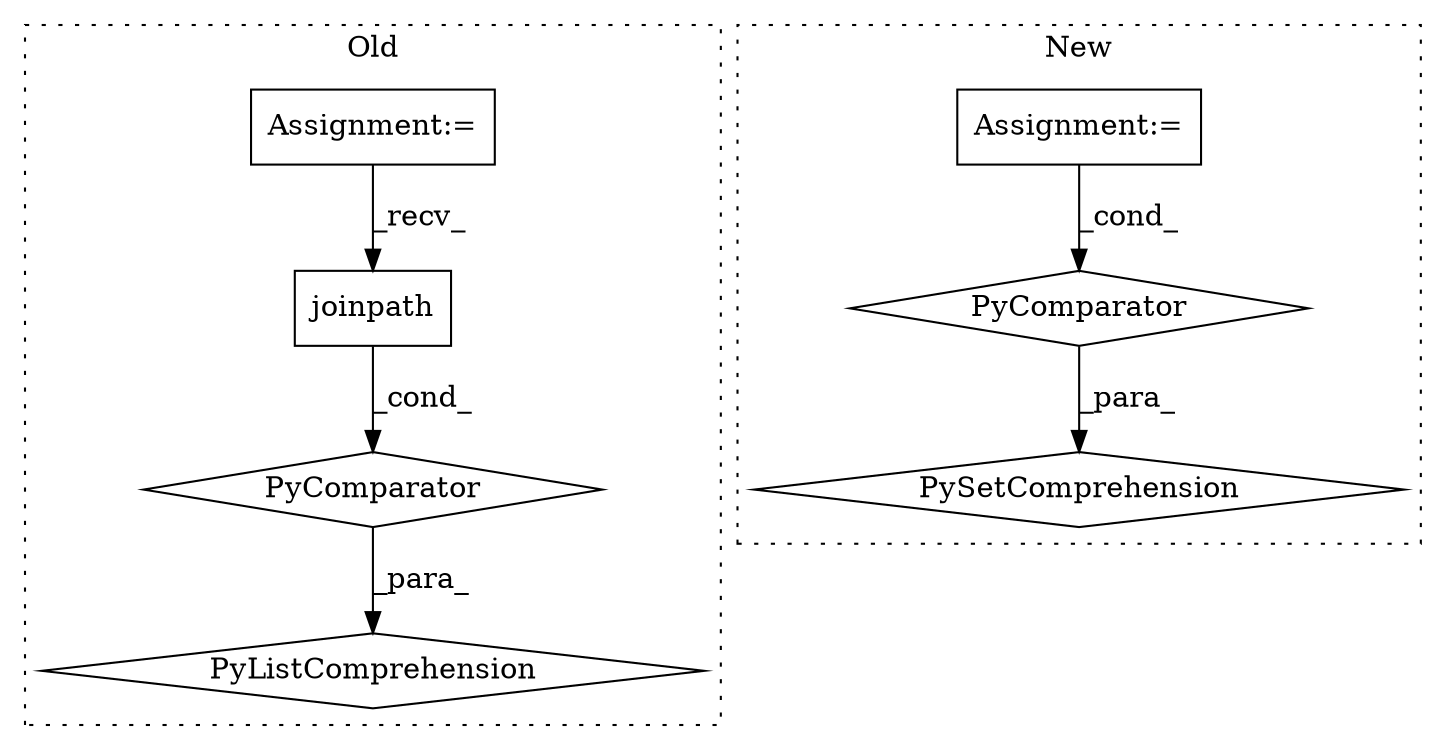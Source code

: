 digraph G {
subgraph cluster0 {
1 [label="joinpath" a="32" s="677,687" l="9,1" shape="box"];
3 [label="PyComparator" a="113" s="765" l="34" shape="diamond"];
4 [label="PyListComprehension" a="109" s="666" l="219" shape="diamond"];
5 [label="Assignment:=" a="7" s="765" l="34" shape="box"];
label = "Old";
style="dotted";
}
subgraph cluster1 {
2 [label="PyComparator" a="113" s="783" l="34" shape="diamond"];
6 [label="Assignment:=" a="7" s="783" l="34" shape="box"];
7 [label="PySetComprehension" a="111" s="669" l="234" shape="diamond"];
label = "New";
style="dotted";
}
1 -> 3 [label="_cond_"];
2 -> 7 [label="_para_"];
3 -> 4 [label="_para_"];
5 -> 1 [label="_recv_"];
6 -> 2 [label="_cond_"];
}